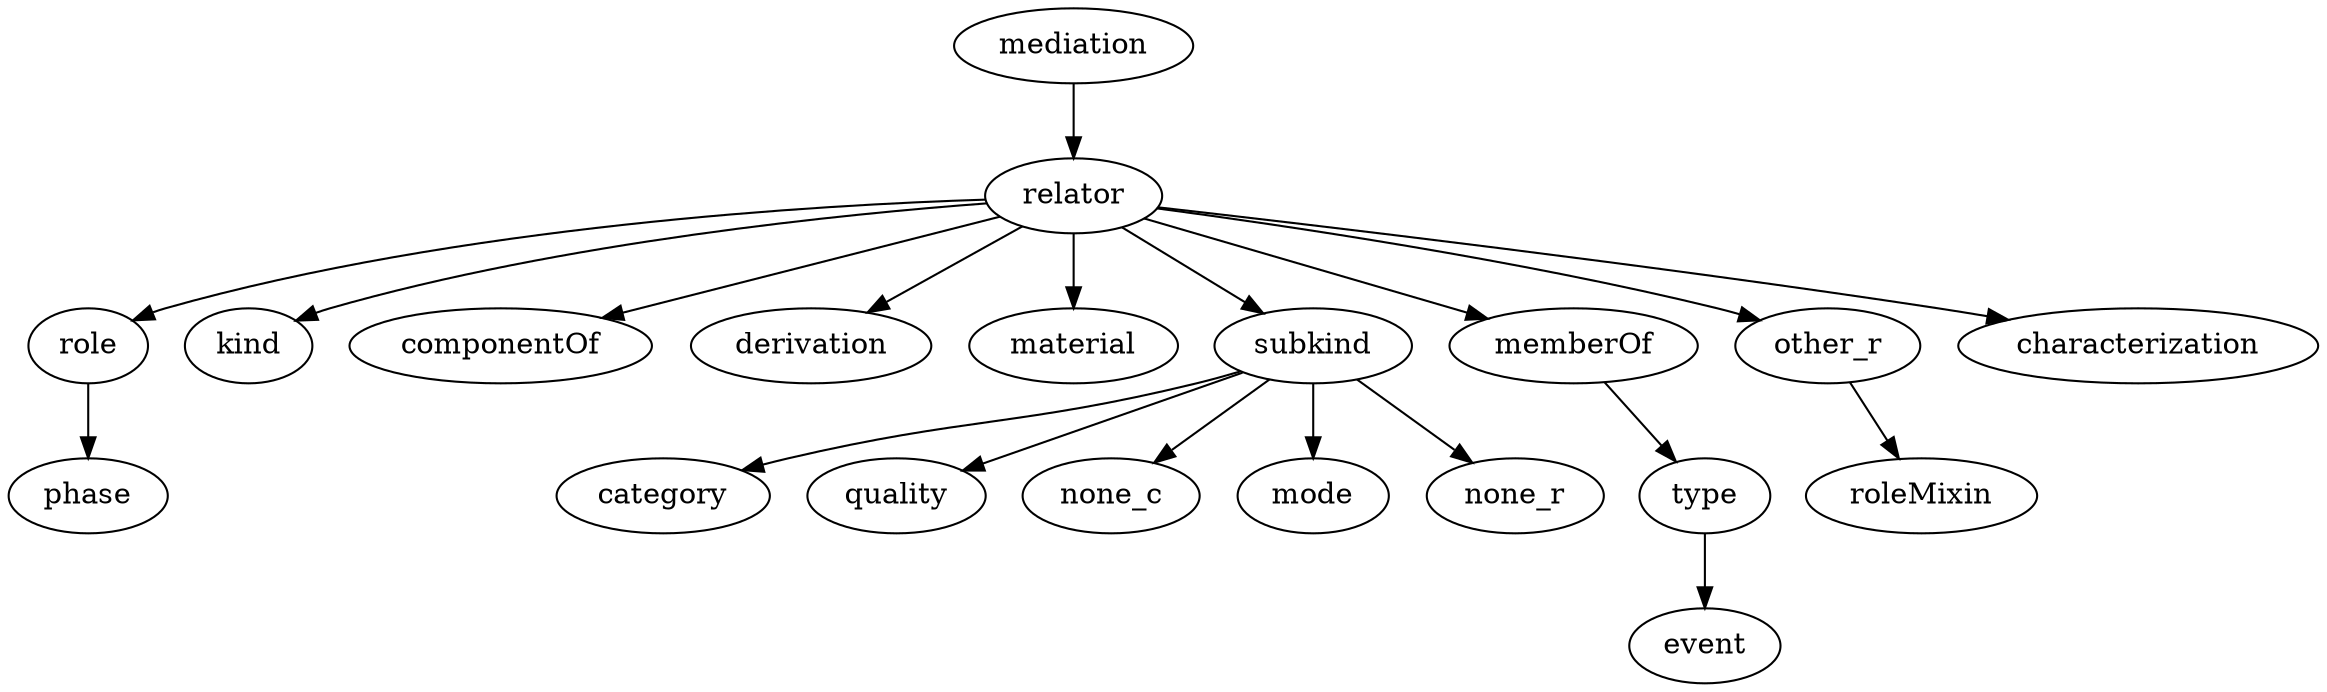 strict digraph  {
mediation;
relator;
role;
kind;
componentOf;
derivation;
material;
subkind;
memberOf;
other_r;
characterization;
phase;
category;
quality;
none_c;
mode;
none_r;
type;
roleMixin;
event;
mediation -> relator;
relator -> role;
relator -> kind;
relator -> componentOf;
relator -> derivation;
relator -> material;
relator -> subkind;
relator -> memberOf;
relator -> other_r;
relator -> characterization;
role -> phase;
subkind -> category;
subkind -> quality;
subkind -> none_c;
subkind -> mode;
subkind -> none_r;
memberOf -> type;
other_r -> roleMixin;
type -> event;
}
